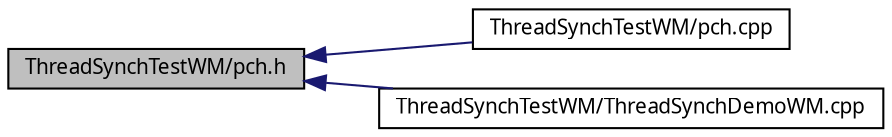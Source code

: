 digraph G
{
  edge [fontname="FreeSans.ttf",fontsize=10,labelfontname="FreeSans.ttf",labelfontsize=10];
  node [fontname="FreeSans.ttf",fontsize=10,shape=record];
  rankdir=LR;
  Node1 [label="ThreadSynchTestWM/pch.h",height=0.2,width=0.4,color="black", fillcolor="grey75", style="filled" fontcolor="black"];
  Node1 -> Node2 [dir=back,color="midnightblue",fontsize=10,style="solid",fontname="FreeSans.ttf"];
  Node2 [label="ThreadSynchTestWM/pch.cpp",height=0.2,width=0.4,color="black", fillcolor="white", style="filled",URL="$_m_2pch_8cpp.html"];
  Node1 -> Node3 [dir=back,color="midnightblue",fontsize=10,style="solid",fontname="FreeSans.ttf"];
  Node3 [label="ThreadSynchTestWM/ThreadSynchDemoWM.cpp",height=0.2,width=0.4,color="black", fillcolor="white", style="filled",URL="$_thread_synch_demo_w_m_8cpp.html"];
}
